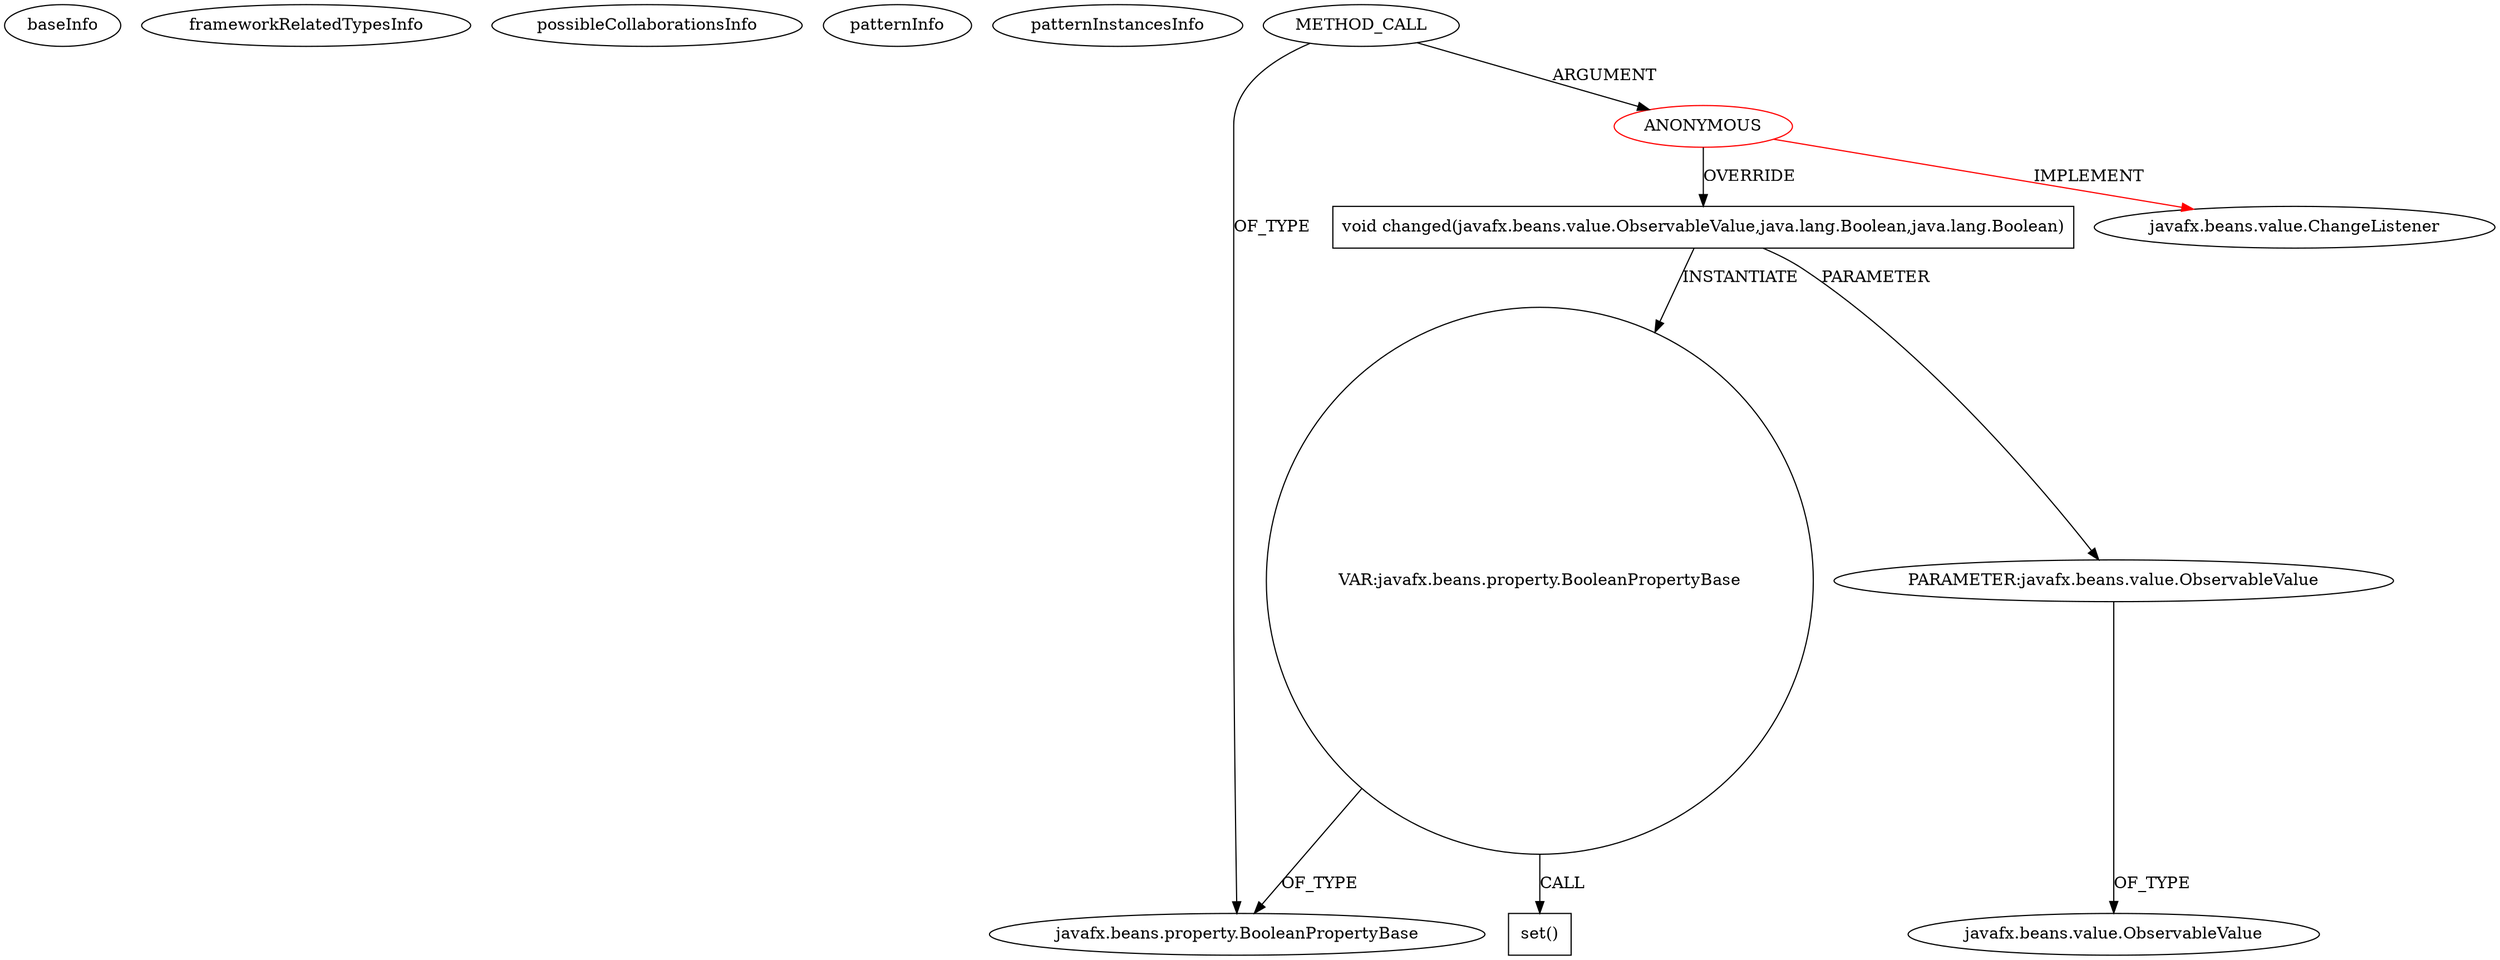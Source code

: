 digraph {
baseInfo[graphId=1260,category="pattern",isAnonymous=true,possibleRelation=false]
frameworkRelatedTypesInfo[0="javafx.beans.value.ChangeListener"]
possibleCollaborationsInfo[]
patternInfo[frequency=3.0,patternRootClient=0]
patternInstancesInfo[0="hock323-eventManager~/hock323-eventManager/EventManager-master/src/eventManager/controller/pokerTournament/TournamentController.java~void bind()~3024"]
3[label="javafx.beans.property.BooleanPropertyBase",vertexType="FRAMEWORK_CLASS_TYPE",isFrameworkType=false]
2[label="METHOD_CALL",vertexType="OUTSIDE_CALL",isFrameworkType=false]
0[label="ANONYMOUS",vertexType="ROOT_ANONYMOUS_DECLARATION",isFrameworkType=false,color=red]
1[label="javafx.beans.value.ChangeListener",vertexType="FRAMEWORK_INTERFACE_TYPE",isFrameworkType=false]
4[label="void changed(javafx.beans.value.ObservableValue,java.lang.Boolean,java.lang.Boolean)",vertexType="OVERRIDING_METHOD_DECLARATION",isFrameworkType=false,shape=box]
5[label="PARAMETER:javafx.beans.value.ObservableValue",vertexType="PARAMETER_DECLARATION",isFrameworkType=false]
7[label="VAR:javafx.beans.property.BooleanPropertyBase",vertexType="VARIABLE_EXPRESION",isFrameworkType=false,shape=circle]
8[label="set()",vertexType="INSIDE_CALL",isFrameworkType=false,shape=box]
6[label="javafx.beans.value.ObservableValue",vertexType="FRAMEWORK_INTERFACE_TYPE",isFrameworkType=false]
4->7[label="INSTANTIATE"]
2->3[label="OF_TYPE"]
4->5[label="PARAMETER"]
0->1[label="IMPLEMENT",color=red]
2->0[label="ARGUMENT"]
0->4[label="OVERRIDE"]
7->3[label="OF_TYPE"]
7->8[label="CALL"]
5->6[label="OF_TYPE"]
}
